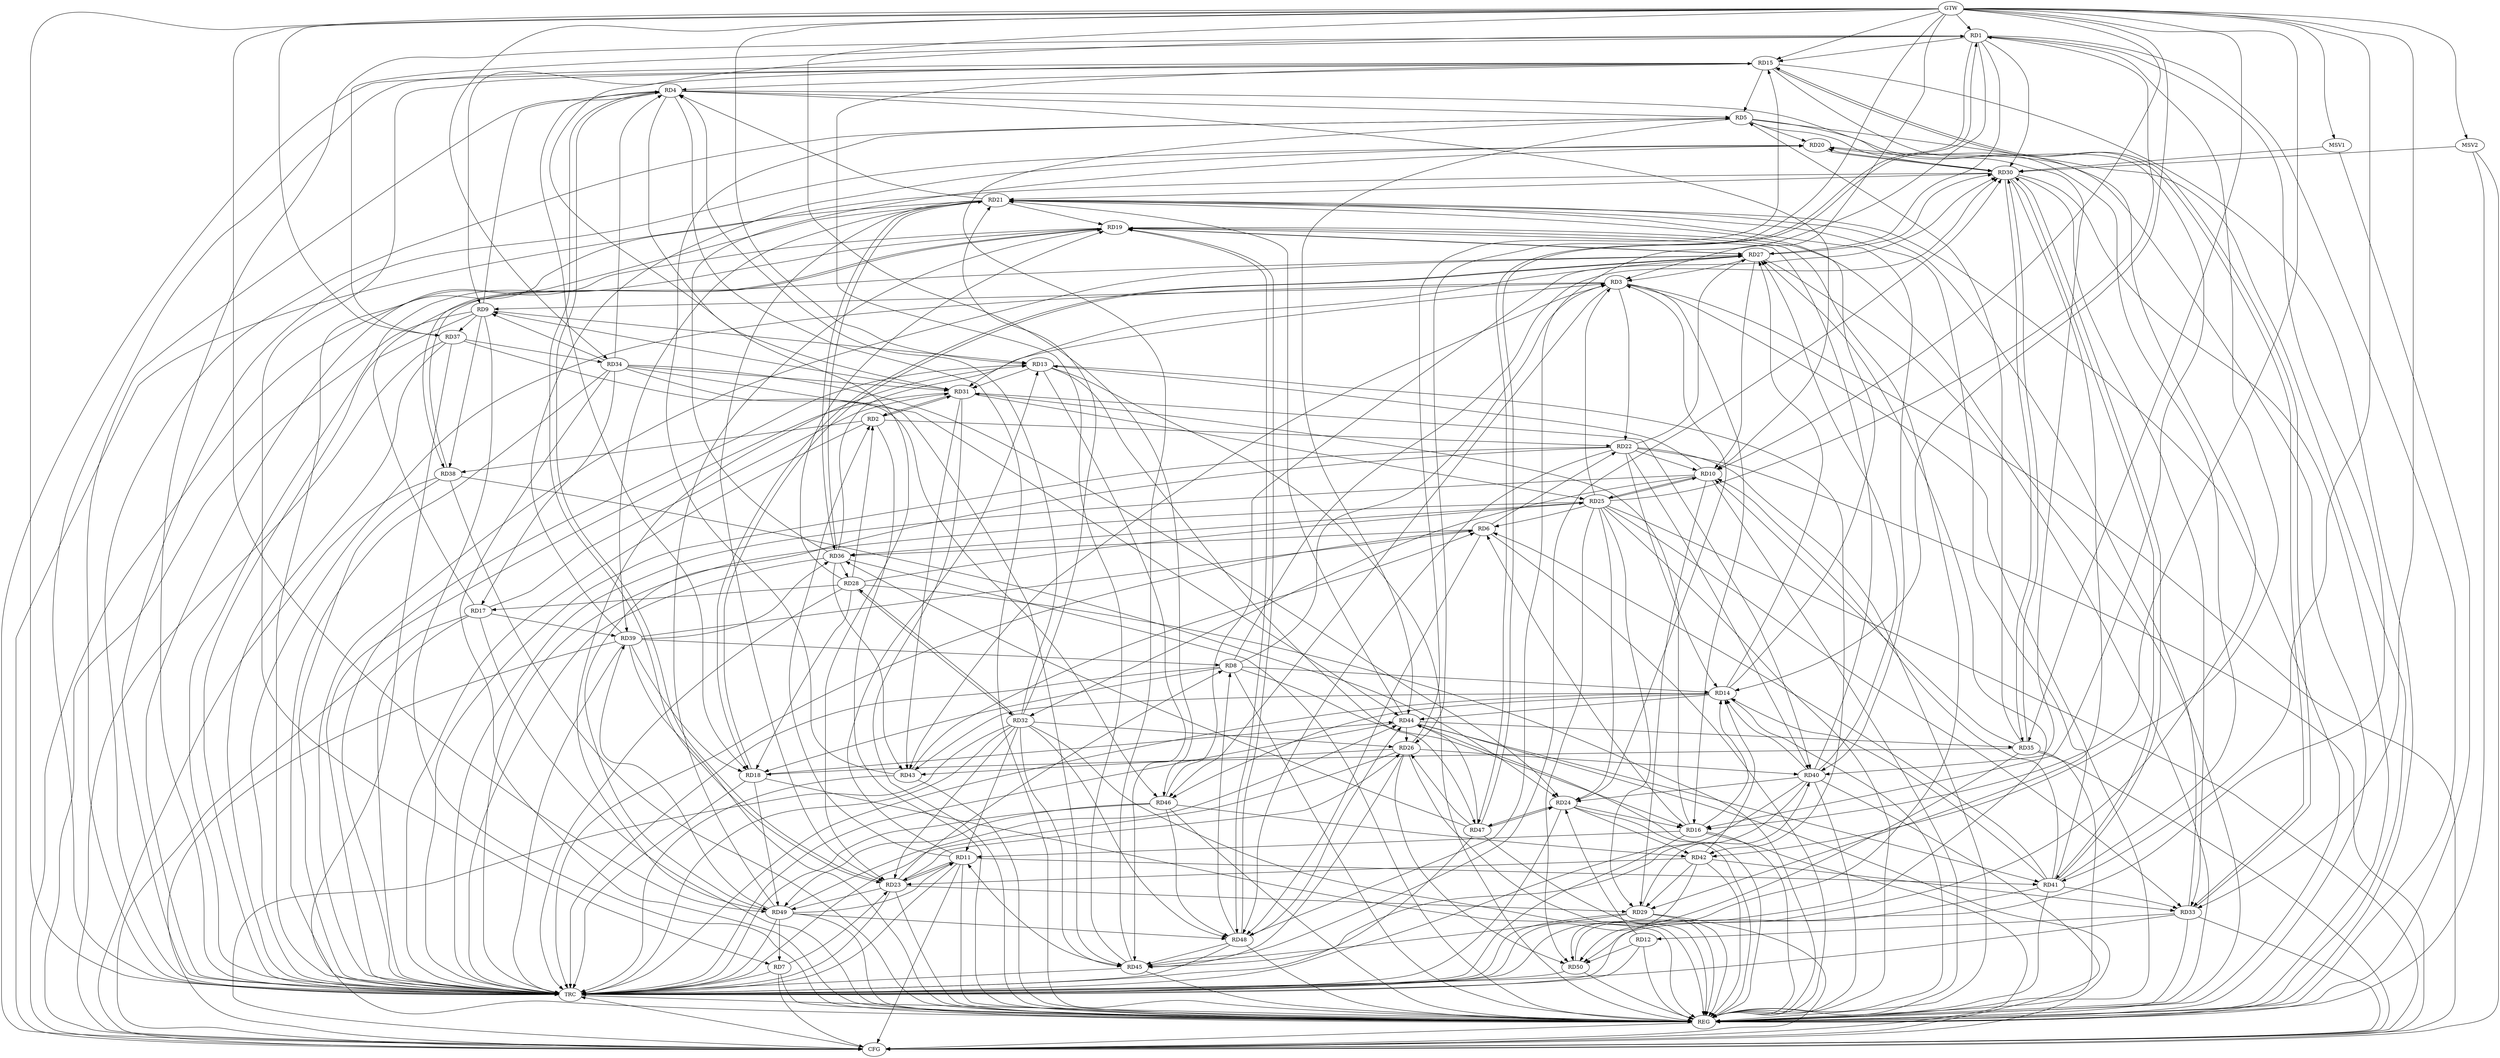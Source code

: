 strict digraph G {
  RD1 [ label="RD1" ];
  RD2 [ label="RD2" ];
  RD3 [ label="RD3" ];
  RD4 [ label="RD4" ];
  RD5 [ label="RD5" ];
  RD6 [ label="RD6" ];
  RD7 [ label="RD7" ];
  RD8 [ label="RD8" ];
  RD9 [ label="RD9" ];
  RD10 [ label="RD10" ];
  RD11 [ label="RD11" ];
  RD12 [ label="RD12" ];
  RD13 [ label="RD13" ];
  RD14 [ label="RD14" ];
  RD15 [ label="RD15" ];
  RD16 [ label="RD16" ];
  RD17 [ label="RD17" ];
  RD18 [ label="RD18" ];
  RD19 [ label="RD19" ];
  RD20 [ label="RD20" ];
  RD21 [ label="RD21" ];
  RD22 [ label="RD22" ];
  RD23 [ label="RD23" ];
  RD24 [ label="RD24" ];
  RD25 [ label="RD25" ];
  RD26 [ label="RD26" ];
  RD27 [ label="RD27" ];
  RD28 [ label="RD28" ];
  RD29 [ label="RD29" ];
  RD30 [ label="RD30" ];
  RD31 [ label="RD31" ];
  RD32 [ label="RD32" ];
  RD33 [ label="RD33" ];
  RD34 [ label="RD34" ];
  RD35 [ label="RD35" ];
  RD36 [ label="RD36" ];
  RD37 [ label="RD37" ];
  RD38 [ label="RD38" ];
  RD39 [ label="RD39" ];
  RD40 [ label="RD40" ];
  RD41 [ label="RD41" ];
  RD42 [ label="RD42" ];
  RD43 [ label="RD43" ];
  RD44 [ label="RD44" ];
  RD45 [ label="RD45" ];
  RD46 [ label="RD46" ];
  RD47 [ label="RD47" ];
  RD48 [ label="RD48" ];
  RD49 [ label="RD49" ];
  RD50 [ label="RD50" ];
  GTW [ label="GTW" ];
  REG [ label="REG" ];
  CFG [ label="CFG" ];
  TRC [ label="TRC" ];
  MSV1 [ label="MSV1" ];
  MSV2 [ label="MSV2" ];
  RD1 -> RD15;
  RD1 -> RD23;
  RD25 -> RD1;
  RD1 -> RD27;
  RD1 -> RD30;
  RD37 -> RD1;
  RD1 -> RD42;
  RD1 -> RD47;
  RD47 -> RD1;
  RD1 -> RD48;
  RD1 -> RD50;
  RD11 -> RD2;
  RD2 -> RD22;
  RD28 -> RD2;
  RD2 -> RD31;
  RD31 -> RD2;
  RD2 -> RD38;
  RD8 -> RD3;
  RD3 -> RD9;
  RD3 -> RD16;
  RD3 -> RD22;
  RD24 -> RD3;
  RD25 -> RD3;
  RD27 -> RD3;
  RD36 -> RD3;
  RD3 -> RD43;
  RD3 -> RD46;
  RD4 -> RD5;
  RD9 -> RD4;
  RD4 -> RD10;
  RD15 -> RD4;
  RD4 -> RD18;
  RD21 -> RD4;
  RD4 -> RD23;
  RD23 -> RD4;
  RD4 -> RD31;
  RD32 -> RD4;
  RD34 -> RD4;
  RD4 -> RD40;
  RD15 -> RD5;
  RD5 -> RD20;
  RD5 -> RD30;
  RD35 -> RD5;
  RD43 -> RD5;
  RD5 -> RD44;
  RD45 -> RD5;
  RD5 -> RD50;
  RD16 -> RD6;
  RD6 -> RD22;
  RD25 -> RD6;
  RD6 -> RD36;
  RD39 -> RD6;
  RD41 -> RD6;
  RD43 -> RD6;
  RD6 -> RD48;
  RD15 -> RD7;
  RD7 -> RD23;
  RD49 -> RD7;
  RD8 -> RD14;
  RD8 -> RD16;
  RD8 -> RD18;
  RD23 -> RD8;
  RD8 -> RD30;
  RD39 -> RD8;
  RD48 -> RD8;
  RD9 -> RD13;
  RD15 -> RD9;
  RD31 -> RD9;
  RD34 -> RD9;
  RD9 -> RD37;
  RD9 -> RD38;
  RD10 -> RD13;
  RD22 -> RD10;
  RD10 -> RD25;
  RD25 -> RD10;
  RD27 -> RD10;
  RD10 -> RD29;
  RD10 -> RD32;
  RD35 -> RD10;
  RD41 -> RD10;
  RD11 -> RD13;
  RD16 -> RD11;
  RD11 -> RD23;
  RD23 -> RD11;
  RD32 -> RD11;
  RD11 -> RD41;
  RD45 -> RD11;
  RD49 -> RD11;
  RD12 -> RD24;
  RD33 -> RD12;
  RD12 -> RD50;
  RD13 -> RD31;
  RD13 -> RD42;
  RD13 -> RD45;
  RD13 -> RD47;
  RD49 -> RD13;
  RD16 -> RD14;
  RD14 -> RD21;
  RD22 -> RD14;
  RD14 -> RD27;
  RD40 -> RD14;
  RD41 -> RD14;
  RD42 -> RD14;
  RD14 -> RD43;
  RD14 -> RD44;
  RD14 -> RD46;
  RD15 -> RD16;
  RD26 -> RD15;
  RD15 -> RD33;
  RD33 -> RD15;
  RD45 -> RD15;
  RD24 -> RD16;
  RD16 -> RD31;
  RD17 -> RD27;
  RD28 -> RD17;
  RD17 -> RD31;
  RD34 -> RD17;
  RD17 -> RD39;
  RD18 -> RD27;
  RD27 -> RD18;
  RD28 -> RD18;
  RD35 -> RD18;
  RD39 -> RD18;
  RD18 -> RD44;
  RD18 -> RD49;
  RD21 -> RD19;
  RD19 -> RD27;
  RD27 -> RD19;
  RD28 -> RD19;
  RD19 -> RD38;
  RD38 -> RD19;
  RD40 -> RD19;
  RD19 -> RD48;
  RD48 -> RD19;
  RD49 -> RD19;
  RD19 -> RD50;
  RD20 -> RD30;
  RD30 -> RD20;
  RD36 -> RD20;
  RD39 -> RD20;
  RD41 -> RD20;
  RD21 -> RD23;
  RD30 -> RD21;
  RD32 -> RD21;
  RD33 -> RD21;
  RD21 -> RD36;
  RD36 -> RD21;
  RD21 -> RD39;
  RD21 -> RD40;
  RD41 -> RD21;
  RD44 -> RD21;
  RD22 -> RD27;
  RD22 -> RD40;
  RD22 -> RD48;
  RD22 -> RD49;
  RD23 -> RD26;
  RD23 -> RD29;
  RD32 -> RD23;
  RD42 -> RD23;
  RD23 -> RD49;
  RD25 -> RD24;
  RD34 -> RD24;
  RD38 -> RD24;
  RD40 -> RD24;
  RD24 -> RD42;
  RD24 -> RD47;
  RD47 -> RD24;
  RD28 -> RD25;
  RD25 -> RD29;
  RD31 -> RD25;
  RD25 -> RD33;
  RD25 -> RD36;
  RD25 -> RD50;
  RD32 -> RD26;
  RD26 -> RD40;
  RD26 -> RD43;
  RD44 -> RD26;
  RD26 -> RD45;
  RD47 -> RD26;
  RD26 -> RD50;
  RD27 -> RD30;
  RD27 -> RD31;
  RD40 -> RD27;
  RD50 -> RD27;
  RD28 -> RD32;
  RD32 -> RD28;
  RD36 -> RD28;
  RD30 -> RD29;
  RD29 -> RD40;
  RD42 -> RD29;
  RD29 -> RD45;
  RD30 -> RD33;
  RD30 -> RD35;
  RD35 -> RD30;
  RD30 -> RD41;
  RD41 -> RD30;
  RD45 -> RD30;
  RD46 -> RD30;
  RD34 -> RD31;
  RD31 -> RD40;
  RD31 -> RD43;
  RD32 -> RD45;
  RD32 -> RD48;
  RD41 -> RD33;
  RD42 -> RD33;
  RD37 -> RD34;
  RD34 -> RD44;
  RD34 -> RD45;
  RD44 -> RD35;
  RD39 -> RD36;
  RD36 -> RD43;
  RD47 -> RD36;
  RD37 -> RD46;
  RD49 -> RD39;
  RD40 -> RD45;
  RD44 -> RD41;
  RD46 -> RD42;
  RD47 -> RD44;
  RD48 -> RD44;
  RD49 -> RD44;
  RD48 -> RD45;
  RD46 -> RD48;
  RD46 -> RD49;
  RD49 -> RD48;
  GTW -> RD13;
  GTW -> RD34;
  GTW -> RD14;
  GTW -> RD46;
  GTW -> RD37;
  GTW -> RD49;
  GTW -> RD41;
  GTW -> RD26;
  GTW -> RD35;
  GTW -> RD3;
  GTW -> RD15;
  GTW -> RD1;
  GTW -> RD33;
  GTW -> RD16;
  GTW -> RD10;
  RD1 -> REG;
  RD2 -> REG;
  RD3 -> REG;
  RD4 -> REG;
  RD5 -> REG;
  RD6 -> REG;
  RD7 -> REG;
  RD8 -> REG;
  RD9 -> REG;
  RD10 -> REG;
  RD11 -> REG;
  RD12 -> REG;
  RD13 -> REG;
  RD14 -> REG;
  RD15 -> REG;
  RD16 -> REG;
  RD17 -> REG;
  RD18 -> REG;
  RD19 -> REG;
  RD20 -> REG;
  RD21 -> REG;
  RD22 -> REG;
  RD23 -> REG;
  RD24 -> REG;
  RD25 -> REG;
  RD26 -> REG;
  RD27 -> REG;
  RD28 -> REG;
  RD29 -> REG;
  RD30 -> REG;
  RD31 -> REG;
  RD32 -> REG;
  RD33 -> REG;
  RD34 -> REG;
  RD35 -> REG;
  RD36 -> REG;
  RD37 -> REG;
  RD38 -> REG;
  RD39 -> REG;
  RD40 -> REG;
  RD41 -> REG;
  RD42 -> REG;
  RD43 -> REG;
  RD44 -> REG;
  RD45 -> REG;
  RD46 -> REG;
  RD47 -> REG;
  RD48 -> REG;
  RD49 -> REG;
  RD50 -> REG;
  RD22 -> CFG;
  RD11 -> CFG;
  RD39 -> CFG;
  RD44 -> CFG;
  RD37 -> CFG;
  RD40 -> CFG;
  RD29 -> CFG;
  RD19 -> CFG;
  RD33 -> CFG;
  RD9 -> CFG;
  RD25 -> CFG;
  RD17 -> CFG;
  RD7 -> CFG;
  RD35 -> CFG;
  RD3 -> CFG;
  RD15 -> CFG;
  RD38 -> CFG;
  RD16 -> CFG;
  RD32 -> CFG;
  RD21 -> CFG;
  REG -> CFG;
  RD1 -> TRC;
  RD2 -> TRC;
  RD3 -> TRC;
  RD4 -> TRC;
  RD5 -> TRC;
  RD6 -> TRC;
  RD7 -> TRC;
  RD8 -> TRC;
  RD9 -> TRC;
  RD10 -> TRC;
  RD11 -> TRC;
  RD12 -> TRC;
  RD13 -> TRC;
  RD14 -> TRC;
  RD15 -> TRC;
  RD16 -> TRC;
  RD17 -> TRC;
  RD18 -> TRC;
  RD19 -> TRC;
  RD20 -> TRC;
  RD21 -> TRC;
  RD22 -> TRC;
  RD23 -> TRC;
  RD24 -> TRC;
  RD25 -> TRC;
  RD26 -> TRC;
  RD27 -> TRC;
  RD28 -> TRC;
  RD29 -> TRC;
  RD30 -> TRC;
  RD31 -> TRC;
  RD32 -> TRC;
  RD33 -> TRC;
  RD34 -> TRC;
  RD35 -> TRC;
  RD36 -> TRC;
  RD37 -> TRC;
  RD38 -> TRC;
  RD39 -> TRC;
  RD40 -> TRC;
  RD41 -> TRC;
  RD42 -> TRC;
  RD43 -> TRC;
  RD44 -> TRC;
  RD45 -> TRC;
  RD46 -> TRC;
  RD47 -> TRC;
  RD48 -> TRC;
  RD49 -> TRC;
  RD50 -> TRC;
  GTW -> TRC;
  CFG -> TRC;
  TRC -> REG;
  MSV1 -> RD30;
  MSV2 -> RD30;
  GTW -> MSV1;
  MSV1 -> REG;
  GTW -> MSV2;
  MSV2 -> REG;
  MSV2 -> CFG;
}
